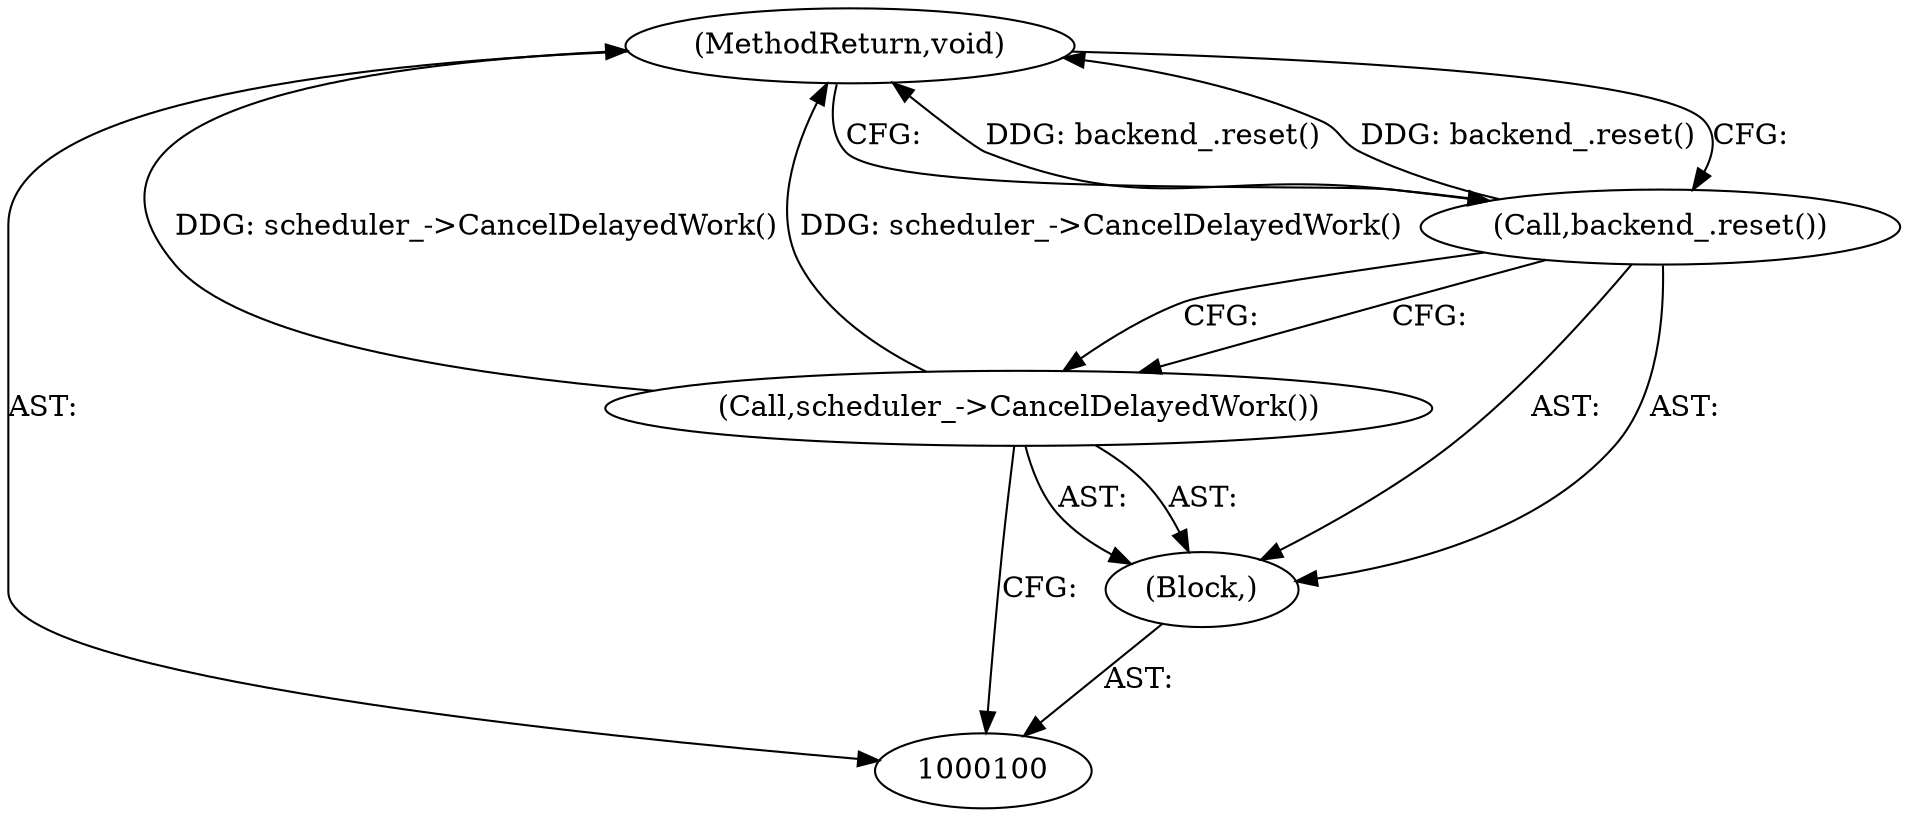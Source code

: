 digraph "1_Chrome_244c78b3f737f2cacab2d212801b0524cbcc3a7b_5" {
"1000104" [label="(MethodReturn,void)"];
"1000101" [label="(Block,)"];
"1000102" [label="(Call,scheduler_->CancelDelayedWork())"];
"1000103" [label="(Call,backend_.reset())"];
"1000104" -> "1000100"  [label="AST: "];
"1000104" -> "1000103"  [label="CFG: "];
"1000103" -> "1000104"  [label="DDG: backend_.reset()"];
"1000102" -> "1000104"  [label="DDG: scheduler_->CancelDelayedWork()"];
"1000101" -> "1000100"  [label="AST: "];
"1000102" -> "1000101"  [label="AST: "];
"1000103" -> "1000101"  [label="AST: "];
"1000102" -> "1000101"  [label="AST: "];
"1000102" -> "1000100"  [label="CFG: "];
"1000103" -> "1000102"  [label="CFG: "];
"1000102" -> "1000104"  [label="DDG: scheduler_->CancelDelayedWork()"];
"1000103" -> "1000101"  [label="AST: "];
"1000103" -> "1000102"  [label="CFG: "];
"1000104" -> "1000103"  [label="CFG: "];
"1000103" -> "1000104"  [label="DDG: backend_.reset()"];
}
